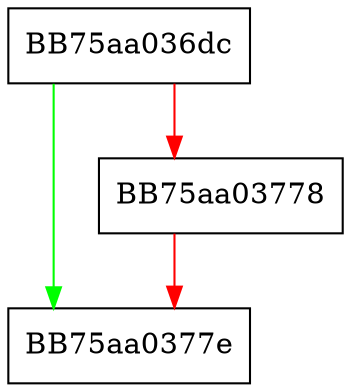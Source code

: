 digraph WriteTaggedEscape {
  node [shape="box"];
  graph [splines=ortho];
  BB75aa036dc -> BB75aa0377e [color="green"];
  BB75aa036dc -> BB75aa03778 [color="red"];
  BB75aa03778 -> BB75aa0377e [color="red"];
}
